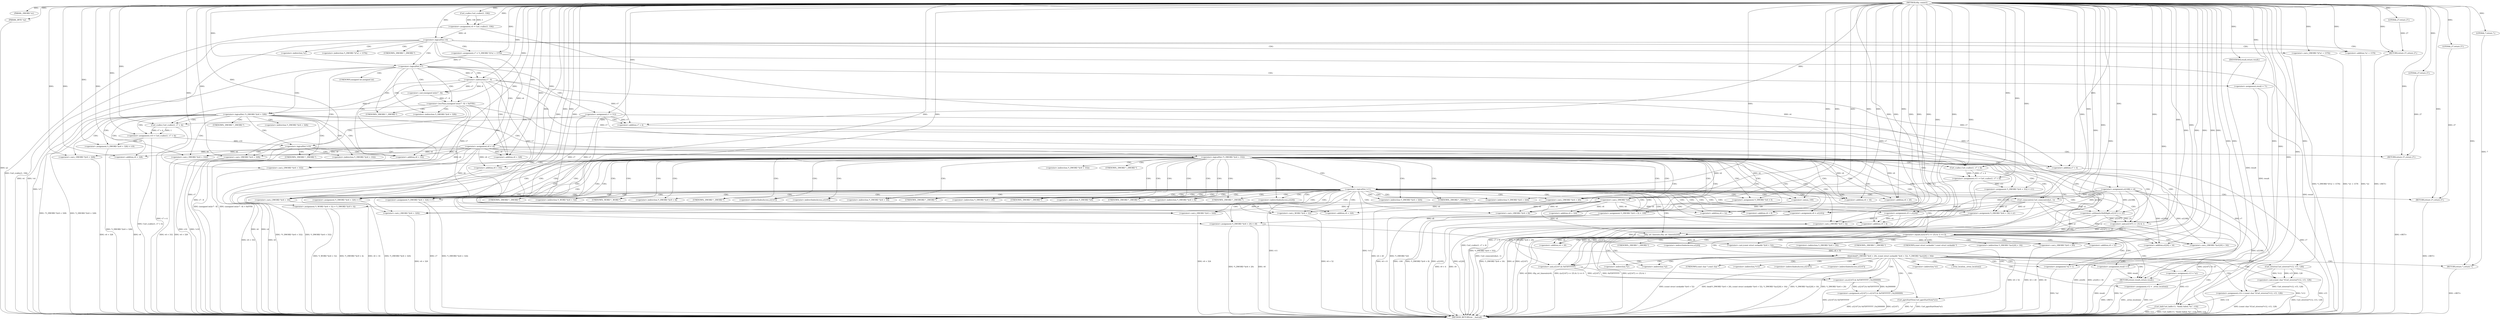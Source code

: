 digraph tftp_connect {  
"1000113" [label = "(METHOD,tftp_connect)" ]
"1000388" [label = "(METHOD_RETURN,int __fastcall)" ]
"1000114" [label = "(PARAM,_DWORD *a1)" ]
"1000115" [label = "(PARAM,_BYTE *a2)" ]
"1000129" [label = "(<operator>.assignment,v4 = Curl_ccalloc(1, 336))" ]
"1000131" [label = "(Curl_ccalloc,Curl_ccalloc(1, 336))" ]
"1000134" [label = "(<operator>.assignment,a1[188] = v4)" ]
"1000140" [label = "(<operator>.logicalNot,!v4)" ]
"1000142" [label = "(RETURN,return 27;,return 27;)" ]
"1000143" [label = "(LITERAL,27,return 27;)" ]
"1000144" [label = "(<operator>.assignment,v6 = v4)" ]
"1000147" [label = "(<operator>.assignment,v7 = *(_DWORD *)(*a1 + 1576))" ]
"1000150" [label = "(<operator>.cast,(_DWORD *)(*a1 + 1576))" ]
"1000152" [label = "(<operator>.addition,*a1 + 1576)" ]
"1000157" [label = "(<operator>.logicalNot,!v7)" ]
"1000160" [label = "(<operator>.assignment,v7 = 512)" ]
"1000164" [label = "(<operator>.assignment,result = 71)" ]
"1000168" [label = "(<operator>.lessThan,(unsigned int)(v7 - 8) < 0xFFB1)" ]
"1000169" [label = "(<operator>.cast,(unsigned int)(v7 - 8))" ]
"1000171" [label = "(<operator>.subtraction,v7 - 8)" ]
"1000178" [label = "(<operator>.logicalNot,!*(_DWORD *)(v6 + 328))" ]
"1000180" [label = "(<operator>.cast,(_DWORD *)(v6 + 328))" ]
"1000182" [label = "(<operator>.addition,v6 + 328)" ]
"1000186" [label = "(<operator>.assignment,v10 = Curl_ccalloc(1, v7 + 4))" ]
"1000188" [label = "(Curl_ccalloc,Curl_ccalloc(1, v7 + 4))" ]
"1000190" [label = "(<operator>.addition,v7 + 4)" ]
"1000193" [label = "(<operator>.assignment,*(_DWORD *)(v6 + 328) = v10)" ]
"1000195" [label = "(<operator>.cast,(_DWORD *)(v6 + 328))" ]
"1000197" [label = "(<operator>.addition,v6 + 328)" ]
"1000202" [label = "(<operator>.logicalNot,!v10)" ]
"1000204" [label = "(RETURN,return 27;,return 27;)" ]
"1000205" [label = "(LITERAL,27,return 27;)" ]
"1000207" [label = "(<operator>.logicalNot,!*(_DWORD *)(v6 + 332))" ]
"1000209" [label = "(<operator>.cast,(_DWORD *)(v6 + 332))" ]
"1000211" [label = "(<operator>.addition,v6 + 332)" ]
"1000215" [label = "(<operator>.assignment,v11 = Curl_ccalloc(1, v7 + 4))" ]
"1000217" [label = "(Curl_ccalloc,Curl_ccalloc(1, v7 + 4))" ]
"1000219" [label = "(<operator>.addition,v7 + 4)" ]
"1000222" [label = "(<operator>.assignment,*(_DWORD *)(v6 + 332) = v11)" ]
"1000224" [label = "(<operator>.cast,(_DWORD *)(v6 + 332))" ]
"1000226" [label = "(<operator>.addition,v6 + 332)" ]
"1000231" [label = "(<operator>.logicalNot,!v11)" ]
"1000233" [label = "(RETURN,return 27;,return 27;)" ]
"1000234" [label = "(LITERAL,27,return 27;)" ]
"1000235" [label = "(Curl_conncontrol,Curl_conncontrol(a1, 1))" ]
"1000238" [label = "(<operator>.assignment,v8 = a1[105])" ]
"1000243" [label = "(<operator>.assignment,*(_DWORD *)(v6 + 16) = a1)" ]
"1000245" [label = "(<operator>.cast,(_DWORD *)(v6 + 16))" ]
"1000247" [label = "(<operator>.addition,v6 + 16)" ]
"1000251" [label = "(<operator>.assignment,*(_DWORD *)(v6 + 20) = v8)" ]
"1000253" [label = "(<operator>.cast,(_DWORD *)(v6 + 20))" ]
"1000255" [label = "(<operator>.addition,v6 + 20)" ]
"1000259" [label = "(<operator>.assignment,*(_DWORD *)v6 = 0)" ]
"1000261" [label = "(<operator>.cast,(_DWORD *)v6)" ]
"1000265" [label = "(<operator>.assignment,*(_DWORD *)(v6 + 8) = -100)" ]
"1000267" [label = "(<operator>.cast,(_DWORD *)(v6 + 8))" ]
"1000269" [label = "(<operator>.addition,v6 + 8)" ]
"1000272" [label = "(<operator>.minus,-100)" ]
"1000274" [label = "(<operator>.assignment,v9 = a1[20])" ]
"1000279" [label = "(<operator>.assignment,*(_DWORD *)(v6 + 320) = v7)" ]
"1000281" [label = "(<operator>.cast,(_DWORD *)(v6 + 320))" ]
"1000283" [label = "(<operator>.addition,v6 + 320)" ]
"1000287" [label = "(<operator>.assignment,*(_DWORD *)(v6 + 324) = v7)" ]
"1000289" [label = "(<operator>.cast,(_DWORD *)(v6 + 324))" ]
"1000291" [label = "(<operator>.addition,v6 + 324)" ]
"1000295" [label = "(<operator>.assignment,*(_WORD *)(v6 + 52) = *(_DWORD *)(v9 + 4))" ]
"1000297" [label = "(<operator>.cast,(_WORD *)(v6 + 52))" ]
"1000299" [label = "(<operator>.addition,v6 + 52)" ]
"1000303" [label = "(<operator>.cast,(_DWORD *)(v9 + 4))" ]
"1000305" [label = "(<operator>.addition,v9 + 4)" ]
"1000308" [label = "(tftp_set_timeouts,tftp_set_timeouts(v6))" ]
"1000311" [label = "(<operator>.equals,((a1[147] >> 25) & 1) == 0)" ]
"1000312" [label = "(<operator>.and,(a1[147] >> 25) & 1)" ]
"1000313" [label = "(<operator>.arithmeticShiftRight,a1[147] >> 25)" ]
"1000322" [label = "(bind,bind(*(_DWORD *)(v6 + 20), (const struct sockaddr *)(v6 + 52), *(_DWORD *)(a1[20] + 16)))" ]
"1000324" [label = "(<operator>.cast,(_DWORD *)(v6 + 20))" ]
"1000326" [label = "(<operator>.addition,v6 + 20)" ]
"1000329" [label = "(<operator>.cast,(const struct sockaddr *)(v6 + 52))" ]
"1000331" [label = "(<operator>.addition,v6 + 52)" ]
"1000335" [label = "(<operator>.cast,(_DWORD *)(a1[20] + 16))" ]
"1000337" [label = "(<operator>.addition,a1[20] + 16)" ]
"1000343" [label = "(<operator>.assignment,v13 = *a1)" ]
"1000347" [label = "(<operator>.assignment,v12 = _errno_location())" ]
"1000350" [label = "(<operator>.assignment,v14 = (const char *)Curl_strerror(*v12, v15, 128))" ]
"1000352" [label = "(<operator>.cast,(const char *)Curl_strerror(*v12, v15, 128))" ]
"1000354" [label = "(Curl_strerror,Curl_strerror(*v12, v15, 128))" ]
"1000359" [label = "(Curl_failf,Curl_failf(v13, \"bind() failed; %s\", v14))" ]
"1000363" [label = "(RETURN,return 7;,return 7;)" ]
"1000364" [label = "(LITERAL,7,return 7;)" ]
"1000365" [label = "(<operator>.assignment,a1[147] = a1[147] & 0xFDFFFFFF | 0x2000000)" ]
"1000369" [label = "(<operator>.or,a1[147] & 0xFDFFFFFF | 0x2000000)" ]
"1000370" [label = "(<operator>.and,a1[147] & 0xFDFFFFFF)" ]
"1000376" [label = "(Curl_pgrsStartNow,Curl_pgrsStartNow(*a1))" ]
"1000379" [label = "(<operator>.assignment,*a2 = 1)" ]
"1000383" [label = "(<operator>.assignment,result = 0)" ]
"1000386" [label = "(RETURN,return result;,return result;)" ]
"1000387" [label = "(IDENTIFIER,result,return result;)" ]
"1000149" [label = "(<operator>.indirection,*(_DWORD *)(*a1 + 1576))" ]
"1000151" [label = "(UNKNOWN,_DWORD *,_DWORD *)" ]
"1000153" [label = "(<operator>.indirection,*a1)" ]
"1000170" [label = "(UNKNOWN,unsigned int,unsigned int)" ]
"1000179" [label = "(<operator>.indirection,*(_DWORD *)(v6 + 328))" ]
"1000181" [label = "(UNKNOWN,_DWORD *,_DWORD *)" ]
"1000194" [label = "(<operator>.indirection,*(_DWORD *)(v6 + 328))" ]
"1000196" [label = "(UNKNOWN,_DWORD *,_DWORD *)" ]
"1000208" [label = "(<operator>.indirection,*(_DWORD *)(v6 + 332))" ]
"1000210" [label = "(UNKNOWN,_DWORD *,_DWORD *)" ]
"1000223" [label = "(<operator>.indirection,*(_DWORD *)(v6 + 332))" ]
"1000225" [label = "(UNKNOWN,_DWORD *,_DWORD *)" ]
"1000240" [label = "(<operator>.indirectIndexAccess,a1[105])" ]
"1000244" [label = "(<operator>.indirection,*(_DWORD *)(v6 + 16))" ]
"1000246" [label = "(UNKNOWN,_DWORD *,_DWORD *)" ]
"1000252" [label = "(<operator>.indirection,*(_DWORD *)(v6 + 20))" ]
"1000254" [label = "(UNKNOWN,_DWORD *,_DWORD *)" ]
"1000260" [label = "(<operator>.indirection,*(_DWORD *)v6)" ]
"1000262" [label = "(UNKNOWN,_DWORD *,_DWORD *)" ]
"1000266" [label = "(<operator>.indirection,*(_DWORD *)(v6 + 8))" ]
"1000268" [label = "(UNKNOWN,_DWORD *,_DWORD *)" ]
"1000276" [label = "(<operator>.indirectIndexAccess,a1[20])" ]
"1000280" [label = "(<operator>.indirection,*(_DWORD *)(v6 + 320))" ]
"1000282" [label = "(UNKNOWN,_DWORD *,_DWORD *)" ]
"1000288" [label = "(<operator>.indirection,*(_DWORD *)(v6 + 324))" ]
"1000290" [label = "(UNKNOWN,_DWORD *,_DWORD *)" ]
"1000296" [label = "(<operator>.indirection,*(_WORD *)(v6 + 52))" ]
"1000298" [label = "(UNKNOWN,_WORD *,_WORD *)" ]
"1000302" [label = "(<operator>.indirection,*(_DWORD *)(v9 + 4))" ]
"1000304" [label = "(UNKNOWN,_DWORD *,_DWORD *)" ]
"1000314" [label = "(<operator>.indirectIndexAccess,a1[147])" ]
"1000323" [label = "(<operator>.indirection,*(_DWORD *)(v6 + 20))" ]
"1000325" [label = "(UNKNOWN,_DWORD *,_DWORD *)" ]
"1000330" [label = "(UNKNOWN,const struct sockaddr *,const struct sockaddr *)" ]
"1000334" [label = "(<operator>.indirection,*(_DWORD *)(a1[20] + 16))" ]
"1000336" [label = "(UNKNOWN,_DWORD *,_DWORD *)" ]
"1000338" [label = "(<operator>.indirectIndexAccess,a1[20])" ]
"1000345" [label = "(<operator>.indirection,*a1)" ]
"1000349" [label = "(_errno_location,_errno_location())" ]
"1000353" [label = "(UNKNOWN,const char *,const char *)" ]
"1000355" [label = "(<operator>.indirection,*v12)" ]
"1000366" [label = "(<operator>.indirectIndexAccess,a1[147])" ]
"1000371" [label = "(<operator>.indirectIndexAccess,a1[147])" ]
"1000377" [label = "(<operator>.indirection,*a1)" ]
"1000380" [label = "(<operator>.indirection,*a2)" ]
  "1000267" -> "1000388"  [ label = "DDG: v6 + 8"] 
  "1000369" -> "1000388"  [ label = "DDG: a1[147] & 0xFDFFFFFF"] 
  "1000322" -> "1000388"  [ label = "DDG: (const struct sockaddr *)(v6 + 52)"] 
  "1000259" -> "1000388"  [ label = "DDG: *(_DWORD *)v6"] 
  "1000287" -> "1000388"  [ label = "DDG: v7"] 
  "1000193" -> "1000388"  [ label = "DDG: *(_DWORD *)(v6 + 328)"] 
  "1000347" -> "1000388"  [ label = "DDG: v12"] 
  "1000190" -> "1000388"  [ label = "DDG: v7"] 
  "1000322" -> "1000388"  [ label = "DDG: bind(*(_DWORD *)(v6 + 20), (const struct sockaddr *)(v6 + 52), *(_DWORD *)(a1[20] + 16))"] 
  "1000350" -> "1000388"  [ label = "DDG: (const char *)Curl_strerror(*v12, v15, 128)"] 
  "1000202" -> "1000388"  [ label = "DDG: v10"] 
  "1000222" -> "1000388"  [ label = "DDG: *(_DWORD *)(v6 + 332)"] 
  "1000243" -> "1000388"  [ label = "DDG: *(_DWORD *)(v6 + 16)"] 
  "1000335" -> "1000388"  [ label = "DDG: a1[20] + 16"] 
  "1000308" -> "1000388"  [ label = "DDG: tftp_set_timeouts(v6)"] 
  "1000251" -> "1000388"  [ label = "DDG: v8"] 
  "1000157" -> "1000388"  [ label = "DDG: !v7"] 
  "1000178" -> "1000388"  [ label = "DDG: !*(_DWORD *)(v6 + 328)"] 
  "1000322" -> "1000388"  [ label = "DDG: *(_DWORD *)(a1[20] + 16)"] 
  "1000209" -> "1000388"  [ label = "DDG: v6 + 332"] 
  "1000322" -> "1000388"  [ label = "DDG: *(_DWORD *)(v6 + 20)"] 
  "1000312" -> "1000388"  [ label = "DDG: a1[147] >> 25"] 
  "1000215" -> "1000388"  [ label = "DDG: Curl_ccalloc(1, v7 + 4)"] 
  "1000365" -> "1000388"  [ label = "DDG: a1[147] & 0xFDFFFFFF | 0x2000000"] 
  "1000379" -> "1000388"  [ label = "DDG: *a2"] 
  "1000150" -> "1000388"  [ label = "DDG: *a1 + 1576"] 
  "1000354" -> "1000388"  [ label = "DDG: *v12"] 
  "1000376" -> "1000388"  [ label = "DDG: Curl_pgrsStartNow(*a1)"] 
  "1000295" -> "1000388"  [ label = "DDG: *(_WORD *)(v6 + 52)"] 
  "1000265" -> "1000388"  [ label = "DDG: -100"] 
  "1000383" -> "1000388"  [ label = "DDG: result"] 
  "1000281" -> "1000388"  [ label = "DDG: v6 + 320"] 
  "1000219" -> "1000388"  [ label = "DDG: v7"] 
  "1000265" -> "1000388"  [ label = "DDG: *(_DWORD *)(v6 + 8)"] 
  "1000224" -> "1000388"  [ label = "DDG: v6 + 332"] 
  "1000295" -> "1000388"  [ label = "DDG: *(_DWORD *)(v9 + 4)"] 
  "1000243" -> "1000388"  [ label = "DDG: a1"] 
  "1000226" -> "1000388"  [ label = "DDG: v6"] 
  "1000152" -> "1000388"  [ label = "DDG: *a1"] 
  "1000147" -> "1000388"  [ label = "DDG: *(_DWORD *)(*a1 + 1576)"] 
  "1000343" -> "1000388"  [ label = "DDG: *a1"] 
  "1000180" -> "1000388"  [ label = "DDG: v6 + 328"] 
  "1000245" -> "1000388"  [ label = "DDG: v6 + 16"] 
  "1000188" -> "1000388"  [ label = "DDG: v7 + 4"] 
  "1000115" -> "1000388"  [ label = "DDG: a2"] 
  "1000287" -> "1000388"  [ label = "DDG: *(_DWORD *)(v6 + 324)"] 
  "1000231" -> "1000388"  [ label = "DDG: v11"] 
  "1000253" -> "1000388"  [ label = "DDG: v6 + 20"] 
  "1000207" -> "1000388"  [ label = "DDG: !*(_DWORD *)(v6 + 332)"] 
  "1000359" -> "1000388"  [ label = "DDG: Curl_failf(v13, \"bind() failed; %s\", v14)"] 
  "1000129" -> "1000388"  [ label = "DDG: Curl_ccalloc(1, 336)"] 
  "1000313" -> "1000388"  [ label = "DDG: a1[147]"] 
  "1000251" -> "1000388"  [ label = "DDG: *(_DWORD *)(v6 + 20)"] 
  "1000289" -> "1000388"  [ label = "DDG: v6 + 324"] 
  "1000365" -> "1000388"  [ label = "DDG: a1[147]"] 
  "1000197" -> "1000388"  [ label = "DDG: v6"] 
  "1000331" -> "1000388"  [ label = "DDG: v6"] 
  "1000347" -> "1000388"  [ label = "DDG: _errno_location()"] 
  "1000231" -> "1000388"  [ label = "DDG: !v11"] 
  "1000311" -> "1000388"  [ label = "DDG: ((a1[147] >> 25) & 1) == 0"] 
  "1000169" -> "1000388"  [ label = "DDG: v7 - 8"] 
  "1000186" -> "1000388"  [ label = "DDG: Curl_ccalloc(1, v7 + 4)"] 
  "1000207" -> "1000388"  [ label = "DDG: *(_DWORD *)(v6 + 332)"] 
  "1000134" -> "1000388"  [ label = "DDG: a1[188]"] 
  "1000140" -> "1000388"  [ label = "DDG: v4"] 
  "1000279" -> "1000388"  [ label = "DDG: *(_DWORD *)(v6 + 320)"] 
  "1000305" -> "1000388"  [ label = "DDG: v9"] 
  "1000376" -> "1000388"  [ label = "DDG: *a1"] 
  "1000178" -> "1000388"  [ label = "DDG: *(_DWORD *)(v6 + 328)"] 
  "1000297" -> "1000388"  [ label = "DDG: v6 + 52"] 
  "1000168" -> "1000388"  [ label = "DDG: (unsigned int)(v7 - 8)"] 
  "1000352" -> "1000388"  [ label = "DDG: Curl_strerror(*v12, v15, 128)"] 
  "1000140" -> "1000388"  [ label = "DDG: !v4"] 
  "1000144" -> "1000388"  [ label = "DDG: v6"] 
  "1000303" -> "1000388"  [ label = "DDG: v9 + 4"] 
  "1000354" -> "1000388"  [ label = "DDG: v15"] 
  "1000308" -> "1000388"  [ label = "DDG: v6"] 
  "1000324" -> "1000388"  [ label = "DDG: v6 + 20"] 
  "1000274" -> "1000388"  [ label = "DDG: a1[20]"] 
  "1000171" -> "1000388"  [ label = "DDG: v7"] 
  "1000202" -> "1000388"  [ label = "DDG: !v10"] 
  "1000195" -> "1000388"  [ label = "DDG: v6 + 328"] 
  "1000144" -> "1000388"  [ label = "DDG: v4"] 
  "1000238" -> "1000388"  [ label = "DDG: a1[105]"] 
  "1000337" -> "1000388"  [ label = "DDG: a1[20]"] 
  "1000311" -> "1000388"  [ label = "DDG: (a1[147] >> 25) & 1"] 
  "1000168" -> "1000388"  [ label = "DDG: (unsigned int)(v7 - 8) < 0xFFB1"] 
  "1000359" -> "1000388"  [ label = "DDG: v14"] 
  "1000164" -> "1000388"  [ label = "DDG: result"] 
  "1000235" -> "1000388"  [ label = "DDG: Curl_conncontrol(a1, 1)"] 
  "1000217" -> "1000388"  [ label = "DDG: v7 + 4"] 
  "1000359" -> "1000388"  [ label = "DDG: v13"] 
  "1000329" -> "1000388"  [ label = "DDG: v6 + 52"] 
  "1000142" -> "1000388"  [ label = "DDG: <RET>"] 
  "1000363" -> "1000388"  [ label = "DDG: <RET>"] 
  "1000233" -> "1000388"  [ label = "DDG: <RET>"] 
  "1000386" -> "1000388"  [ label = "DDG: <RET>"] 
  "1000204" -> "1000388"  [ label = "DDG: <RET>"] 
  "1000113" -> "1000114"  [ label = "DDG: "] 
  "1000113" -> "1000115"  [ label = "DDG: "] 
  "1000131" -> "1000129"  [ label = "DDG: 1"] 
  "1000131" -> "1000129"  [ label = "DDG: 336"] 
  "1000113" -> "1000129"  [ label = "DDG: "] 
  "1000113" -> "1000131"  [ label = "DDG: "] 
  "1000129" -> "1000134"  [ label = "DDG: v4"] 
  "1000113" -> "1000134"  [ label = "DDG: "] 
  "1000113" -> "1000140"  [ label = "DDG: "] 
  "1000129" -> "1000140"  [ label = "DDG: v4"] 
  "1000143" -> "1000142"  [ label = "DDG: 27"] 
  "1000113" -> "1000142"  [ label = "DDG: "] 
  "1000113" -> "1000143"  [ label = "DDG: "] 
  "1000140" -> "1000144"  [ label = "DDG: v4"] 
  "1000113" -> "1000144"  [ label = "DDG: "] 
  "1000113" -> "1000147"  [ label = "DDG: "] 
  "1000113" -> "1000150"  [ label = "DDG: "] 
  "1000113" -> "1000152"  [ label = "DDG: "] 
  "1000147" -> "1000157"  [ label = "DDG: v7"] 
  "1000113" -> "1000157"  [ label = "DDG: "] 
  "1000113" -> "1000160"  [ label = "DDG: "] 
  "1000113" -> "1000164"  [ label = "DDG: "] 
  "1000169" -> "1000168"  [ label = "DDG: v7 - 8"] 
  "1000171" -> "1000169"  [ label = "DDG: v7"] 
  "1000171" -> "1000169"  [ label = "DDG: 8"] 
  "1000157" -> "1000171"  [ label = "DDG: v7"] 
  "1000113" -> "1000171"  [ label = "DDG: "] 
  "1000113" -> "1000168"  [ label = "DDG: "] 
  "1000144" -> "1000180"  [ label = "DDG: v6"] 
  "1000113" -> "1000180"  [ label = "DDG: "] 
  "1000144" -> "1000182"  [ label = "DDG: v6"] 
  "1000113" -> "1000182"  [ label = "DDG: "] 
  "1000188" -> "1000186"  [ label = "DDG: 1"] 
  "1000188" -> "1000186"  [ label = "DDG: v7 + 4"] 
  "1000113" -> "1000186"  [ label = "DDG: "] 
  "1000113" -> "1000188"  [ label = "DDG: "] 
  "1000160" -> "1000188"  [ label = "DDG: v7"] 
  "1000171" -> "1000188"  [ label = "DDG: v7"] 
  "1000160" -> "1000190"  [ label = "DDG: v7"] 
  "1000171" -> "1000190"  [ label = "DDG: v7"] 
  "1000113" -> "1000190"  [ label = "DDG: "] 
  "1000186" -> "1000193"  [ label = "DDG: v10"] 
  "1000113" -> "1000193"  [ label = "DDG: "] 
  "1000113" -> "1000195"  [ label = "DDG: "] 
  "1000144" -> "1000195"  [ label = "DDG: v6"] 
  "1000113" -> "1000197"  [ label = "DDG: "] 
  "1000144" -> "1000197"  [ label = "DDG: v6"] 
  "1000113" -> "1000202"  [ label = "DDG: "] 
  "1000186" -> "1000202"  [ label = "DDG: v10"] 
  "1000205" -> "1000204"  [ label = "DDG: 27"] 
  "1000113" -> "1000204"  [ label = "DDG: "] 
  "1000113" -> "1000205"  [ label = "DDG: "] 
  "1000113" -> "1000209"  [ label = "DDG: "] 
  "1000144" -> "1000209"  [ label = "DDG: v6"] 
  "1000113" -> "1000211"  [ label = "DDG: "] 
  "1000144" -> "1000211"  [ label = "DDG: v6"] 
  "1000217" -> "1000215"  [ label = "DDG: 1"] 
  "1000217" -> "1000215"  [ label = "DDG: v7 + 4"] 
  "1000113" -> "1000215"  [ label = "DDG: "] 
  "1000113" -> "1000217"  [ label = "DDG: "] 
  "1000160" -> "1000217"  [ label = "DDG: v7"] 
  "1000171" -> "1000217"  [ label = "DDG: v7"] 
  "1000160" -> "1000219"  [ label = "DDG: v7"] 
  "1000171" -> "1000219"  [ label = "DDG: v7"] 
  "1000113" -> "1000219"  [ label = "DDG: "] 
  "1000215" -> "1000222"  [ label = "DDG: v11"] 
  "1000113" -> "1000222"  [ label = "DDG: "] 
  "1000113" -> "1000224"  [ label = "DDG: "] 
  "1000144" -> "1000224"  [ label = "DDG: v6"] 
  "1000113" -> "1000226"  [ label = "DDG: "] 
  "1000144" -> "1000226"  [ label = "DDG: v6"] 
  "1000113" -> "1000231"  [ label = "DDG: "] 
  "1000215" -> "1000231"  [ label = "DDG: v11"] 
  "1000234" -> "1000233"  [ label = "DDG: 27"] 
  "1000113" -> "1000233"  [ label = "DDG: "] 
  "1000113" -> "1000234"  [ label = "DDG: "] 
  "1000134" -> "1000235"  [ label = "DDG: a1[188]"] 
  "1000113" -> "1000235"  [ label = "DDG: "] 
  "1000235" -> "1000238"  [ label = "DDG: a1"] 
  "1000113" -> "1000238"  [ label = "DDG: "] 
  "1000235" -> "1000243"  [ label = "DDG: a1"] 
  "1000134" -> "1000243"  [ label = "DDG: a1[188]"] 
  "1000113" -> "1000243"  [ label = "DDG: "] 
  "1000113" -> "1000245"  [ label = "DDG: "] 
  "1000144" -> "1000245"  [ label = "DDG: v6"] 
  "1000113" -> "1000247"  [ label = "DDG: "] 
  "1000144" -> "1000247"  [ label = "DDG: v6"] 
  "1000238" -> "1000251"  [ label = "DDG: v8"] 
  "1000113" -> "1000251"  [ label = "DDG: "] 
  "1000113" -> "1000253"  [ label = "DDG: "] 
  "1000144" -> "1000253"  [ label = "DDG: v6"] 
  "1000113" -> "1000255"  [ label = "DDG: "] 
  "1000144" -> "1000255"  [ label = "DDG: v6"] 
  "1000113" -> "1000259"  [ label = "DDG: "] 
  "1000113" -> "1000261"  [ label = "DDG: "] 
  "1000144" -> "1000261"  [ label = "DDG: v6"] 
  "1000272" -> "1000265"  [ label = "DDG: 100"] 
  "1000261" -> "1000267"  [ label = "DDG: v6"] 
  "1000113" -> "1000267"  [ label = "DDG: "] 
  "1000261" -> "1000269"  [ label = "DDG: v6"] 
  "1000113" -> "1000269"  [ label = "DDG: "] 
  "1000113" -> "1000272"  [ label = "DDG: "] 
  "1000235" -> "1000274"  [ label = "DDG: a1"] 
  "1000134" -> "1000274"  [ label = "DDG: a1[188]"] 
  "1000113" -> "1000274"  [ label = "DDG: "] 
  "1000160" -> "1000279"  [ label = "DDG: v7"] 
  "1000171" -> "1000279"  [ label = "DDG: v7"] 
  "1000113" -> "1000279"  [ label = "DDG: "] 
  "1000113" -> "1000281"  [ label = "DDG: "] 
  "1000261" -> "1000281"  [ label = "DDG: v6"] 
  "1000113" -> "1000283"  [ label = "DDG: "] 
  "1000261" -> "1000283"  [ label = "DDG: v6"] 
  "1000113" -> "1000287"  [ label = "DDG: "] 
  "1000160" -> "1000287"  [ label = "DDG: v7"] 
  "1000171" -> "1000287"  [ label = "DDG: v7"] 
  "1000113" -> "1000289"  [ label = "DDG: "] 
  "1000261" -> "1000289"  [ label = "DDG: v6"] 
  "1000113" -> "1000291"  [ label = "DDG: "] 
  "1000261" -> "1000291"  [ label = "DDG: v6"] 
  "1000113" -> "1000297"  [ label = "DDG: "] 
  "1000261" -> "1000297"  [ label = "DDG: v6"] 
  "1000113" -> "1000299"  [ label = "DDG: "] 
  "1000261" -> "1000299"  [ label = "DDG: v6"] 
  "1000274" -> "1000303"  [ label = "DDG: v9"] 
  "1000113" -> "1000303"  [ label = "DDG: "] 
  "1000274" -> "1000305"  [ label = "DDG: v9"] 
  "1000113" -> "1000305"  [ label = "DDG: "] 
  "1000113" -> "1000308"  [ label = "DDG: "] 
  "1000261" -> "1000308"  [ label = "DDG: v6"] 
  "1000312" -> "1000311"  [ label = "DDG: a1[147] >> 25"] 
  "1000312" -> "1000311"  [ label = "DDG: 1"] 
  "1000313" -> "1000312"  [ label = "DDG: a1[147]"] 
  "1000313" -> "1000312"  [ label = "DDG: 25"] 
  "1000235" -> "1000313"  [ label = "DDG: a1"] 
  "1000134" -> "1000313"  [ label = "DDG: a1[188]"] 
  "1000113" -> "1000313"  [ label = "DDG: "] 
  "1000113" -> "1000312"  [ label = "DDG: "] 
  "1000113" -> "1000311"  [ label = "DDG: "] 
  "1000251" -> "1000322"  [ label = "DDG: *(_DWORD *)(v6 + 20)"] 
  "1000308" -> "1000324"  [ label = "DDG: v6"] 
  "1000113" -> "1000324"  [ label = "DDG: "] 
  "1000308" -> "1000326"  [ label = "DDG: v6"] 
  "1000113" -> "1000326"  [ label = "DDG: "] 
  "1000329" -> "1000322"  [ label = "DDG: v6 + 52"] 
  "1000113" -> "1000329"  [ label = "DDG: "] 
  "1000308" -> "1000329"  [ label = "DDG: v6"] 
  "1000113" -> "1000331"  [ label = "DDG: "] 
  "1000308" -> "1000331"  [ label = "DDG: v6"] 
  "1000235" -> "1000335"  [ label = "DDG: a1"] 
  "1000134" -> "1000335"  [ label = "DDG: a1[188]"] 
  "1000113" -> "1000335"  [ label = "DDG: "] 
  "1000235" -> "1000337"  [ label = "DDG: a1"] 
  "1000134" -> "1000337"  [ label = "DDG: a1[188]"] 
  "1000113" -> "1000337"  [ label = "DDG: "] 
  "1000113" -> "1000343"  [ label = "DDG: "] 
  "1000113" -> "1000347"  [ label = "DDG: "] 
  "1000352" -> "1000350"  [ label = "DDG: Curl_strerror(*v12, v15, 128)"] 
  "1000113" -> "1000350"  [ label = "DDG: "] 
  "1000354" -> "1000352"  [ label = "DDG: *v12"] 
  "1000354" -> "1000352"  [ label = "DDG: v15"] 
  "1000354" -> "1000352"  [ label = "DDG: 128"] 
  "1000113" -> "1000354"  [ label = "DDG: "] 
  "1000343" -> "1000359"  [ label = "DDG: v13"] 
  "1000113" -> "1000359"  [ label = "DDG: "] 
  "1000350" -> "1000359"  [ label = "DDG: v14"] 
  "1000364" -> "1000363"  [ label = "DDG: 7"] 
  "1000113" -> "1000363"  [ label = "DDG: "] 
  "1000113" -> "1000364"  [ label = "DDG: "] 
  "1000369" -> "1000365"  [ label = "DDG: a1[147] & 0xFDFFFFFF"] 
  "1000369" -> "1000365"  [ label = "DDG: 0x2000000"] 
  "1000370" -> "1000369"  [ label = "DDG: a1[147]"] 
  "1000370" -> "1000369"  [ label = "DDG: 0xFDFFFFFF"] 
  "1000313" -> "1000370"  [ label = "DDG: a1[147]"] 
  "1000235" -> "1000370"  [ label = "DDG: a1"] 
  "1000134" -> "1000370"  [ label = "DDG: a1[188]"] 
  "1000113" -> "1000370"  [ label = "DDG: "] 
  "1000113" -> "1000369"  [ label = "DDG: "] 
  "1000113" -> "1000379"  [ label = "DDG: "] 
  "1000113" -> "1000383"  [ label = "DDG: "] 
  "1000387" -> "1000386"  [ label = "DDG: result"] 
  "1000383" -> "1000386"  [ label = "DDG: result"] 
  "1000164" -> "1000386"  [ label = "DDG: result"] 
  "1000113" -> "1000387"  [ label = "DDG: "] 
  "1000140" -> "1000144"  [ label = "CDG: "] 
  "1000140" -> "1000142"  [ label = "CDG: "] 
  "1000140" -> "1000157"  [ label = "CDG: "] 
  "1000140" -> "1000153"  [ label = "CDG: "] 
  "1000140" -> "1000152"  [ label = "CDG: "] 
  "1000140" -> "1000151"  [ label = "CDG: "] 
  "1000140" -> "1000150"  [ label = "CDG: "] 
  "1000140" -> "1000149"  [ label = "CDG: "] 
  "1000140" -> "1000147"  [ label = "CDG: "] 
  "1000157" -> "1000160"  [ label = "CDG: "] 
  "1000157" -> "1000171"  [ label = "CDG: "] 
  "1000157" -> "1000170"  [ label = "CDG: "] 
  "1000157" -> "1000169"  [ label = "CDG: "] 
  "1000157" -> "1000168"  [ label = "CDG: "] 
  "1000157" -> "1000164"  [ label = "CDG: "] 
  "1000157" -> "1000182"  [ label = "CDG: "] 
  "1000157" -> "1000181"  [ label = "CDG: "] 
  "1000157" -> "1000180"  [ label = "CDG: "] 
  "1000157" -> "1000179"  [ label = "CDG: "] 
  "1000157" -> "1000178"  [ label = "CDG: "] 
  "1000168" -> "1000182"  [ label = "CDG: "] 
  "1000168" -> "1000181"  [ label = "CDG: "] 
  "1000168" -> "1000180"  [ label = "CDG: "] 
  "1000168" -> "1000179"  [ label = "CDG: "] 
  "1000168" -> "1000178"  [ label = "CDG: "] 
  "1000168" -> "1000386"  [ label = "CDG: "] 
  "1000178" -> "1000190"  [ label = "CDG: "] 
  "1000178" -> "1000188"  [ label = "CDG: "] 
  "1000178" -> "1000186"  [ label = "CDG: "] 
  "1000178" -> "1000208"  [ label = "CDG: "] 
  "1000178" -> "1000207"  [ label = "CDG: "] 
  "1000178" -> "1000202"  [ label = "CDG: "] 
  "1000178" -> "1000197"  [ label = "CDG: "] 
  "1000178" -> "1000196"  [ label = "CDG: "] 
  "1000178" -> "1000195"  [ label = "CDG: "] 
  "1000178" -> "1000194"  [ label = "CDG: "] 
  "1000178" -> "1000193"  [ label = "CDG: "] 
  "1000178" -> "1000211"  [ label = "CDG: "] 
  "1000178" -> "1000210"  [ label = "CDG: "] 
  "1000178" -> "1000209"  [ label = "CDG: "] 
  "1000202" -> "1000208"  [ label = "CDG: "] 
  "1000202" -> "1000207"  [ label = "CDG: "] 
  "1000202" -> "1000204"  [ label = "CDG: "] 
  "1000202" -> "1000211"  [ label = "CDG: "] 
  "1000202" -> "1000210"  [ label = "CDG: "] 
  "1000202" -> "1000209"  [ label = "CDG: "] 
  "1000207" -> "1000224"  [ label = "CDG: "] 
  "1000207" -> "1000223"  [ label = "CDG: "] 
  "1000207" -> "1000222"  [ label = "CDG: "] 
  "1000207" -> "1000219"  [ label = "CDG: "] 
  "1000207" -> "1000217"  [ label = "CDG: "] 
  "1000207" -> "1000215"  [ label = "CDG: "] 
  "1000207" -> "1000240"  [ label = "CDG: "] 
  "1000207" -> "1000238"  [ label = "CDG: "] 
  "1000207" -> "1000235"  [ label = "CDG: "] 
  "1000207" -> "1000231"  [ label = "CDG: "] 
  "1000207" -> "1000226"  [ label = "CDG: "] 
  "1000207" -> "1000225"  [ label = "CDG: "] 
  "1000207" -> "1000255"  [ label = "CDG: "] 
  "1000207" -> "1000254"  [ label = "CDG: "] 
  "1000207" -> "1000253"  [ label = "CDG: "] 
  "1000207" -> "1000252"  [ label = "CDG: "] 
  "1000207" -> "1000251"  [ label = "CDG: "] 
  "1000207" -> "1000247"  [ label = "CDG: "] 
  "1000207" -> "1000246"  [ label = "CDG: "] 
  "1000207" -> "1000245"  [ label = "CDG: "] 
  "1000207" -> "1000244"  [ label = "CDG: "] 
  "1000207" -> "1000243"  [ label = "CDG: "] 
  "1000207" -> "1000272"  [ label = "CDG: "] 
  "1000207" -> "1000269"  [ label = "CDG: "] 
  "1000207" -> "1000268"  [ label = "CDG: "] 
  "1000207" -> "1000267"  [ label = "CDG: "] 
  "1000207" -> "1000266"  [ label = "CDG: "] 
  "1000207" -> "1000265"  [ label = "CDG: "] 
  "1000207" -> "1000262"  [ label = "CDG: "] 
  "1000207" -> "1000261"  [ label = "CDG: "] 
  "1000207" -> "1000260"  [ label = "CDG: "] 
  "1000207" -> "1000259"  [ label = "CDG: "] 
  "1000207" -> "1000288"  [ label = "CDG: "] 
  "1000207" -> "1000287"  [ label = "CDG: "] 
  "1000207" -> "1000283"  [ label = "CDG: "] 
  "1000207" -> "1000282"  [ label = "CDG: "] 
  "1000207" -> "1000281"  [ label = "CDG: "] 
  "1000207" -> "1000280"  [ label = "CDG: "] 
  "1000207" -> "1000279"  [ label = "CDG: "] 
  "1000207" -> "1000276"  [ label = "CDG: "] 
  "1000207" -> "1000274"  [ label = "CDG: "] 
  "1000207" -> "1000304"  [ label = "CDG: "] 
  "1000207" -> "1000303"  [ label = "CDG: "] 
  "1000207" -> "1000302"  [ label = "CDG: "] 
  "1000207" -> "1000299"  [ label = "CDG: "] 
  "1000207" -> "1000298"  [ label = "CDG: "] 
  "1000207" -> "1000297"  [ label = "CDG: "] 
  "1000207" -> "1000296"  [ label = "CDG: "] 
  "1000207" -> "1000295"  [ label = "CDG: "] 
  "1000207" -> "1000291"  [ label = "CDG: "] 
  "1000207" -> "1000290"  [ label = "CDG: "] 
  "1000207" -> "1000289"  [ label = "CDG: "] 
  "1000207" -> "1000314"  [ label = "CDG: "] 
  "1000207" -> "1000313"  [ label = "CDG: "] 
  "1000207" -> "1000312"  [ label = "CDG: "] 
  "1000207" -> "1000311"  [ label = "CDG: "] 
  "1000207" -> "1000308"  [ label = "CDG: "] 
  "1000207" -> "1000305"  [ label = "CDG: "] 
  "1000231" -> "1000240"  [ label = "CDG: "] 
  "1000231" -> "1000238"  [ label = "CDG: "] 
  "1000231" -> "1000235"  [ label = "CDG: "] 
  "1000231" -> "1000233"  [ label = "CDG: "] 
  "1000231" -> "1000255"  [ label = "CDG: "] 
  "1000231" -> "1000254"  [ label = "CDG: "] 
  "1000231" -> "1000253"  [ label = "CDG: "] 
  "1000231" -> "1000252"  [ label = "CDG: "] 
  "1000231" -> "1000251"  [ label = "CDG: "] 
  "1000231" -> "1000247"  [ label = "CDG: "] 
  "1000231" -> "1000246"  [ label = "CDG: "] 
  "1000231" -> "1000245"  [ label = "CDG: "] 
  "1000231" -> "1000244"  [ label = "CDG: "] 
  "1000231" -> "1000243"  [ label = "CDG: "] 
  "1000231" -> "1000272"  [ label = "CDG: "] 
  "1000231" -> "1000269"  [ label = "CDG: "] 
  "1000231" -> "1000268"  [ label = "CDG: "] 
  "1000231" -> "1000267"  [ label = "CDG: "] 
  "1000231" -> "1000266"  [ label = "CDG: "] 
  "1000231" -> "1000265"  [ label = "CDG: "] 
  "1000231" -> "1000262"  [ label = "CDG: "] 
  "1000231" -> "1000261"  [ label = "CDG: "] 
  "1000231" -> "1000260"  [ label = "CDG: "] 
  "1000231" -> "1000259"  [ label = "CDG: "] 
  "1000231" -> "1000288"  [ label = "CDG: "] 
  "1000231" -> "1000287"  [ label = "CDG: "] 
  "1000231" -> "1000283"  [ label = "CDG: "] 
  "1000231" -> "1000282"  [ label = "CDG: "] 
  "1000231" -> "1000281"  [ label = "CDG: "] 
  "1000231" -> "1000280"  [ label = "CDG: "] 
  "1000231" -> "1000279"  [ label = "CDG: "] 
  "1000231" -> "1000276"  [ label = "CDG: "] 
  "1000231" -> "1000274"  [ label = "CDG: "] 
  "1000231" -> "1000304"  [ label = "CDG: "] 
  "1000231" -> "1000303"  [ label = "CDG: "] 
  "1000231" -> "1000302"  [ label = "CDG: "] 
  "1000231" -> "1000299"  [ label = "CDG: "] 
  "1000231" -> "1000298"  [ label = "CDG: "] 
  "1000231" -> "1000297"  [ label = "CDG: "] 
  "1000231" -> "1000296"  [ label = "CDG: "] 
  "1000231" -> "1000295"  [ label = "CDG: "] 
  "1000231" -> "1000291"  [ label = "CDG: "] 
  "1000231" -> "1000290"  [ label = "CDG: "] 
  "1000231" -> "1000289"  [ label = "CDG: "] 
  "1000231" -> "1000314"  [ label = "CDG: "] 
  "1000231" -> "1000313"  [ label = "CDG: "] 
  "1000231" -> "1000312"  [ label = "CDG: "] 
  "1000231" -> "1000311"  [ label = "CDG: "] 
  "1000231" -> "1000308"  [ label = "CDG: "] 
  "1000231" -> "1000305"  [ label = "CDG: "] 
  "1000311" -> "1000336"  [ label = "CDG: "] 
  "1000311" -> "1000335"  [ label = "CDG: "] 
  "1000311" -> "1000334"  [ label = "CDG: "] 
  "1000311" -> "1000331"  [ label = "CDG: "] 
  "1000311" -> "1000330"  [ label = "CDG: "] 
  "1000311" -> "1000329"  [ label = "CDG: "] 
  "1000311" -> "1000326"  [ label = "CDG: "] 
  "1000311" -> "1000325"  [ label = "CDG: "] 
  "1000311" -> "1000324"  [ label = "CDG: "] 
  "1000311" -> "1000323"  [ label = "CDG: "] 
  "1000311" -> "1000322"  [ label = "CDG: "] 
  "1000311" -> "1000338"  [ label = "CDG: "] 
  "1000311" -> "1000337"  [ label = "CDG: "] 
  "1000311" -> "1000383"  [ label = "CDG: "] 
  "1000311" -> "1000380"  [ label = "CDG: "] 
  "1000311" -> "1000379"  [ label = "CDG: "] 
  "1000311" -> "1000377"  [ label = "CDG: "] 
  "1000311" -> "1000376"  [ label = "CDG: "] 
  "1000311" -> "1000386"  [ label = "CDG: "] 
  "1000322" -> "1000352"  [ label = "CDG: "] 
  "1000322" -> "1000350"  [ label = "CDG: "] 
  "1000322" -> "1000349"  [ label = "CDG: "] 
  "1000322" -> "1000347"  [ label = "CDG: "] 
  "1000322" -> "1000345"  [ label = "CDG: "] 
  "1000322" -> "1000343"  [ label = "CDG: "] 
  "1000322" -> "1000366"  [ label = "CDG: "] 
  "1000322" -> "1000365"  [ label = "CDG: "] 
  "1000322" -> "1000363"  [ label = "CDG: "] 
  "1000322" -> "1000359"  [ label = "CDG: "] 
  "1000322" -> "1000355"  [ label = "CDG: "] 
  "1000322" -> "1000354"  [ label = "CDG: "] 
  "1000322" -> "1000353"  [ label = "CDG: "] 
  "1000322" -> "1000383"  [ label = "CDG: "] 
  "1000322" -> "1000380"  [ label = "CDG: "] 
  "1000322" -> "1000379"  [ label = "CDG: "] 
  "1000322" -> "1000377"  [ label = "CDG: "] 
  "1000322" -> "1000376"  [ label = "CDG: "] 
  "1000322" -> "1000371"  [ label = "CDG: "] 
  "1000322" -> "1000370"  [ label = "CDG: "] 
  "1000322" -> "1000369"  [ label = "CDG: "] 
  "1000322" -> "1000386"  [ label = "CDG: "] 
}
